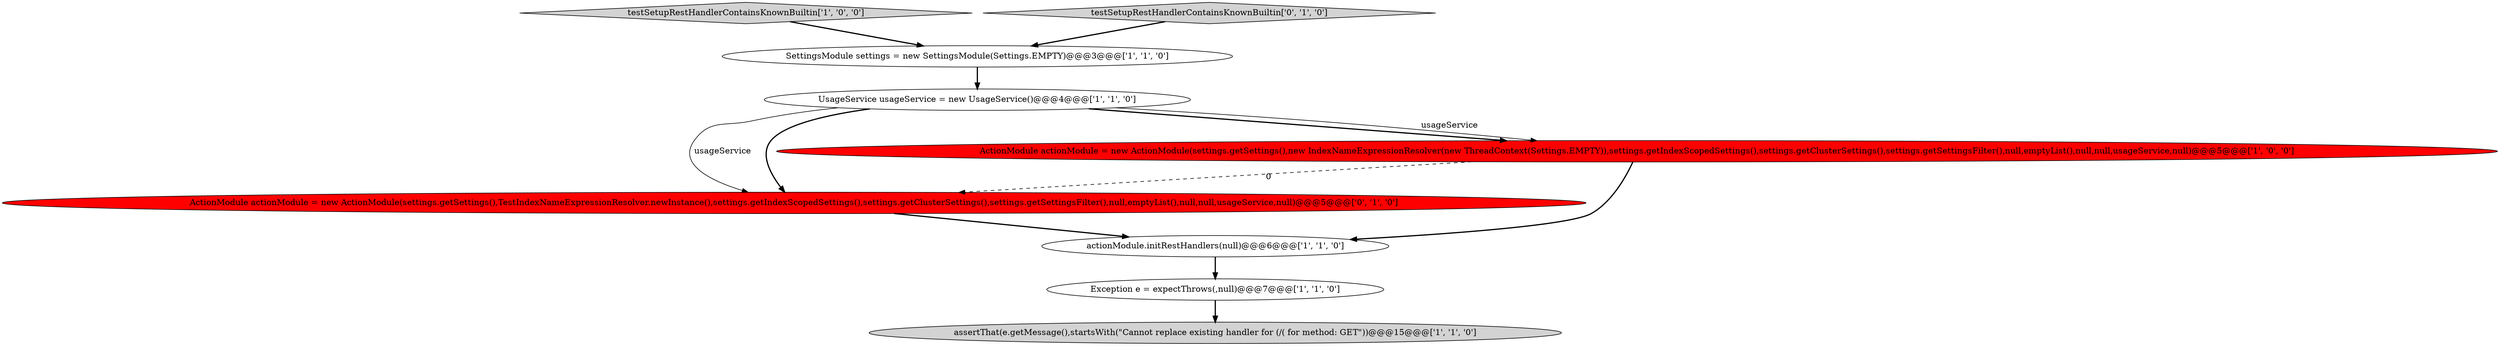 digraph {
0 [style = filled, label = "assertThat(e.getMessage(),startsWith(\"Cannot replace existing handler for (/( for method: GET\"))@@@15@@@['1', '1', '0']", fillcolor = lightgray, shape = ellipse image = "AAA0AAABBB1BBB"];
6 [style = filled, label = "testSetupRestHandlerContainsKnownBuiltin['1', '0', '0']", fillcolor = lightgray, shape = diamond image = "AAA0AAABBB1BBB"];
8 [style = filled, label = "testSetupRestHandlerContainsKnownBuiltin['0', '1', '0']", fillcolor = lightgray, shape = diamond image = "AAA0AAABBB2BBB"];
3 [style = filled, label = "SettingsModule settings = new SettingsModule(Settings.EMPTY)@@@3@@@['1', '1', '0']", fillcolor = white, shape = ellipse image = "AAA0AAABBB1BBB"];
7 [style = filled, label = "ActionModule actionModule = new ActionModule(settings.getSettings(),TestIndexNameExpressionResolver.newInstance(),settings.getIndexScopedSettings(),settings.getClusterSettings(),settings.getSettingsFilter(),null,emptyList(),null,null,usageService,null)@@@5@@@['0', '1', '0']", fillcolor = red, shape = ellipse image = "AAA1AAABBB2BBB"];
4 [style = filled, label = "UsageService usageService = new UsageService()@@@4@@@['1', '1', '0']", fillcolor = white, shape = ellipse image = "AAA0AAABBB1BBB"];
5 [style = filled, label = "actionModule.initRestHandlers(null)@@@6@@@['1', '1', '0']", fillcolor = white, shape = ellipse image = "AAA0AAABBB1BBB"];
1 [style = filled, label = "ActionModule actionModule = new ActionModule(settings.getSettings(),new IndexNameExpressionResolver(new ThreadContext(Settings.EMPTY)),settings.getIndexScopedSettings(),settings.getClusterSettings(),settings.getSettingsFilter(),null,emptyList(),null,null,usageService,null)@@@5@@@['1', '0', '0']", fillcolor = red, shape = ellipse image = "AAA1AAABBB1BBB"];
2 [style = filled, label = "Exception e = expectThrows(,null)@@@7@@@['1', '1', '0']", fillcolor = white, shape = ellipse image = "AAA0AAABBB1BBB"];
1->5 [style = bold, label=""];
6->3 [style = bold, label=""];
5->2 [style = bold, label=""];
4->1 [style = bold, label=""];
2->0 [style = bold, label=""];
7->5 [style = bold, label=""];
4->7 [style = solid, label="usageService"];
1->7 [style = dashed, label="0"];
3->4 [style = bold, label=""];
4->7 [style = bold, label=""];
8->3 [style = bold, label=""];
4->1 [style = solid, label="usageService"];
}
